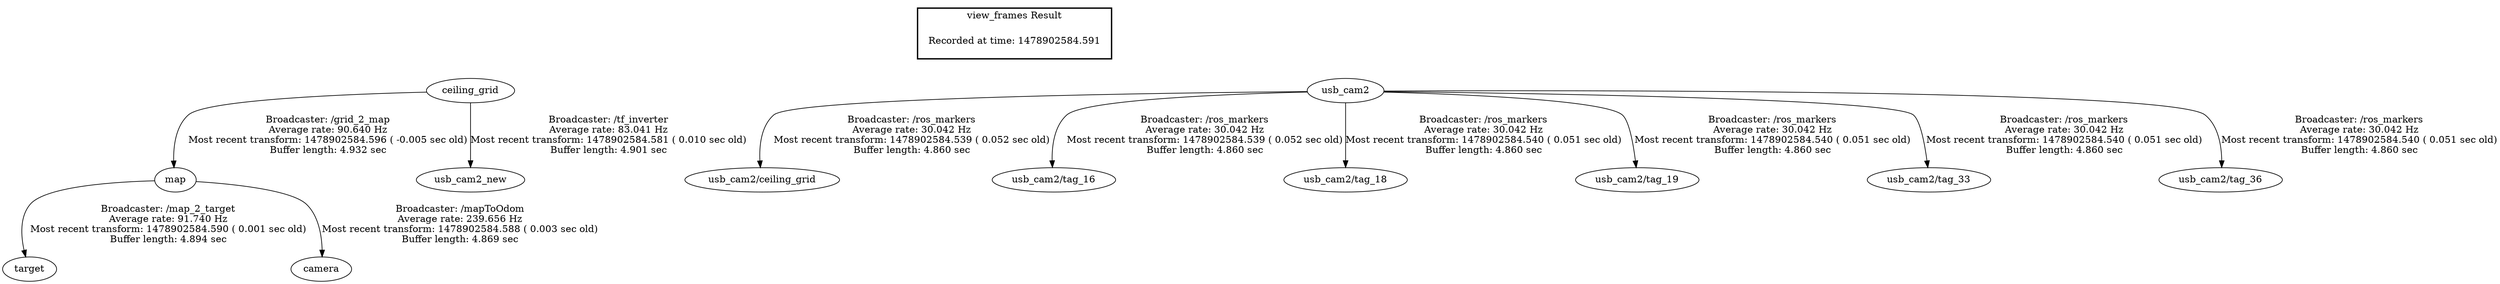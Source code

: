 digraph G {
"ceiling_grid" -> "map"[label="Broadcaster: /grid_2_map\nAverage rate: 90.640 Hz\nMost recent transform: 1478902584.596 ( -0.005 sec old)\nBuffer length: 4.932 sec\n"];
"map" -> "target"[label="Broadcaster: /map_2_target\nAverage rate: 91.740 Hz\nMost recent transform: 1478902584.590 ( 0.001 sec old)\nBuffer length: 4.894 sec\n"];
"usb_cam2" -> "usb_cam2/ceiling_grid"[label="Broadcaster: /ros_markers\nAverage rate: 30.042 Hz\nMost recent transform: 1478902584.539 ( 0.052 sec old)\nBuffer length: 4.860 sec\n"];
"usb_cam2" -> "usb_cam2/tag_16"[label="Broadcaster: /ros_markers\nAverage rate: 30.042 Hz\nMost recent transform: 1478902584.539 ( 0.052 sec old)\nBuffer length: 4.860 sec\n"];
"usb_cam2" -> "usb_cam2/tag_18"[label="Broadcaster: /ros_markers\nAverage rate: 30.042 Hz\nMost recent transform: 1478902584.540 ( 0.051 sec old)\nBuffer length: 4.860 sec\n"];
"usb_cam2" -> "usb_cam2/tag_19"[label="Broadcaster: /ros_markers\nAverage rate: 30.042 Hz\nMost recent transform: 1478902584.540 ( 0.051 sec old)\nBuffer length: 4.860 sec\n"];
"usb_cam2" -> "usb_cam2/tag_33"[label="Broadcaster: /ros_markers\nAverage rate: 30.042 Hz\nMost recent transform: 1478902584.540 ( 0.051 sec old)\nBuffer length: 4.860 sec\n"];
"usb_cam2" -> "usb_cam2/tag_36"[label="Broadcaster: /ros_markers\nAverage rate: 30.042 Hz\nMost recent transform: 1478902584.540 ( 0.051 sec old)\nBuffer length: 4.860 sec\n"];
"ceiling_grid" -> "usb_cam2_new"[label="Broadcaster: /tf_inverter\nAverage rate: 83.041 Hz\nMost recent transform: 1478902584.581 ( 0.010 sec old)\nBuffer length: 4.901 sec\n"];
"map" -> "camera"[label="Broadcaster: /mapToOdom\nAverage rate: 239.656 Hz\nMost recent transform: 1478902584.588 ( 0.003 sec old)\nBuffer length: 4.869 sec\n"];
edge [style=invis];
 subgraph cluster_legend { style=bold; color=black; label ="view_frames Result";
"Recorded at time: 1478902584.591"[ shape=plaintext ] ;
 }->"ceiling_grid";
edge [style=invis];
 subgraph cluster_legend { style=bold; color=black; label ="view_frames Result";
"Recorded at time: 1478902584.591"[ shape=plaintext ] ;
 }->"usb_cam2";
}